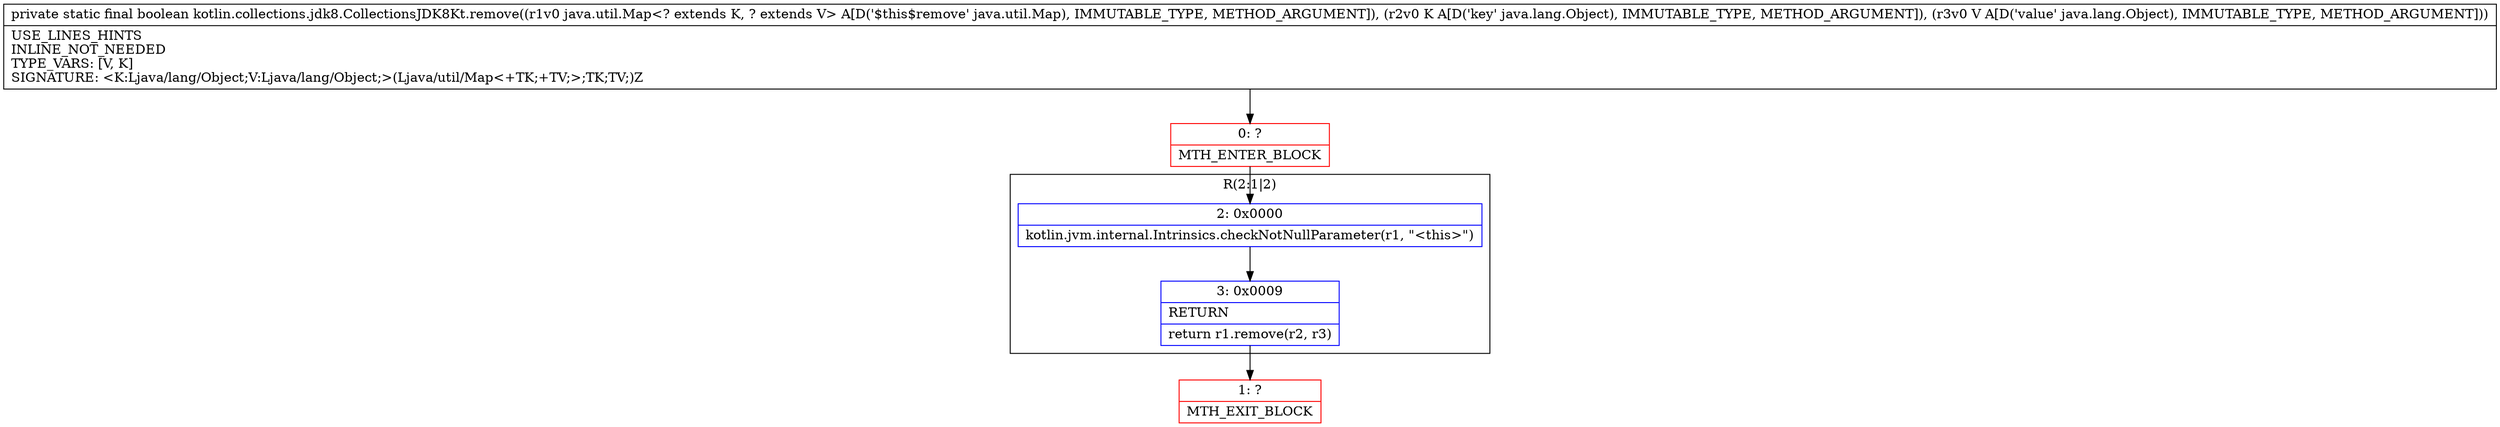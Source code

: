 digraph "CFG forkotlin.collections.jdk8.CollectionsJDK8Kt.remove(Ljava\/util\/Map;Ljava\/lang\/Object;Ljava\/lang\/Object;)Z" {
subgraph cluster_Region_971379269 {
label = "R(2:1|2)";
node [shape=record,color=blue];
Node_2 [shape=record,label="{2\:\ 0x0000|kotlin.jvm.internal.Intrinsics.checkNotNullParameter(r1, \"\<this\>\")\l}"];
Node_3 [shape=record,label="{3\:\ 0x0009|RETURN\l|return r1.remove(r2, r3)\l}"];
}
Node_0 [shape=record,color=red,label="{0\:\ ?|MTH_ENTER_BLOCK\l}"];
Node_1 [shape=record,color=red,label="{1\:\ ?|MTH_EXIT_BLOCK\l}"];
MethodNode[shape=record,label="{private static final boolean kotlin.collections.jdk8.CollectionsJDK8Kt.remove((r1v0 java.util.Map\<? extends K, ? extends V\> A[D('$this$remove' java.util.Map), IMMUTABLE_TYPE, METHOD_ARGUMENT]), (r2v0 K A[D('key' java.lang.Object), IMMUTABLE_TYPE, METHOD_ARGUMENT]), (r3v0 V A[D('value' java.lang.Object), IMMUTABLE_TYPE, METHOD_ARGUMENT]))  | USE_LINES_HINTS\lINLINE_NOT_NEEDED\lTYPE_VARS: [V, K]\lSIGNATURE: \<K:Ljava\/lang\/Object;V:Ljava\/lang\/Object;\>(Ljava\/util\/Map\<+TK;+TV;\>;TK;TV;)Z\l}"];
MethodNode -> Node_0;Node_2 -> Node_3;
Node_3 -> Node_1;
Node_0 -> Node_2;
}

